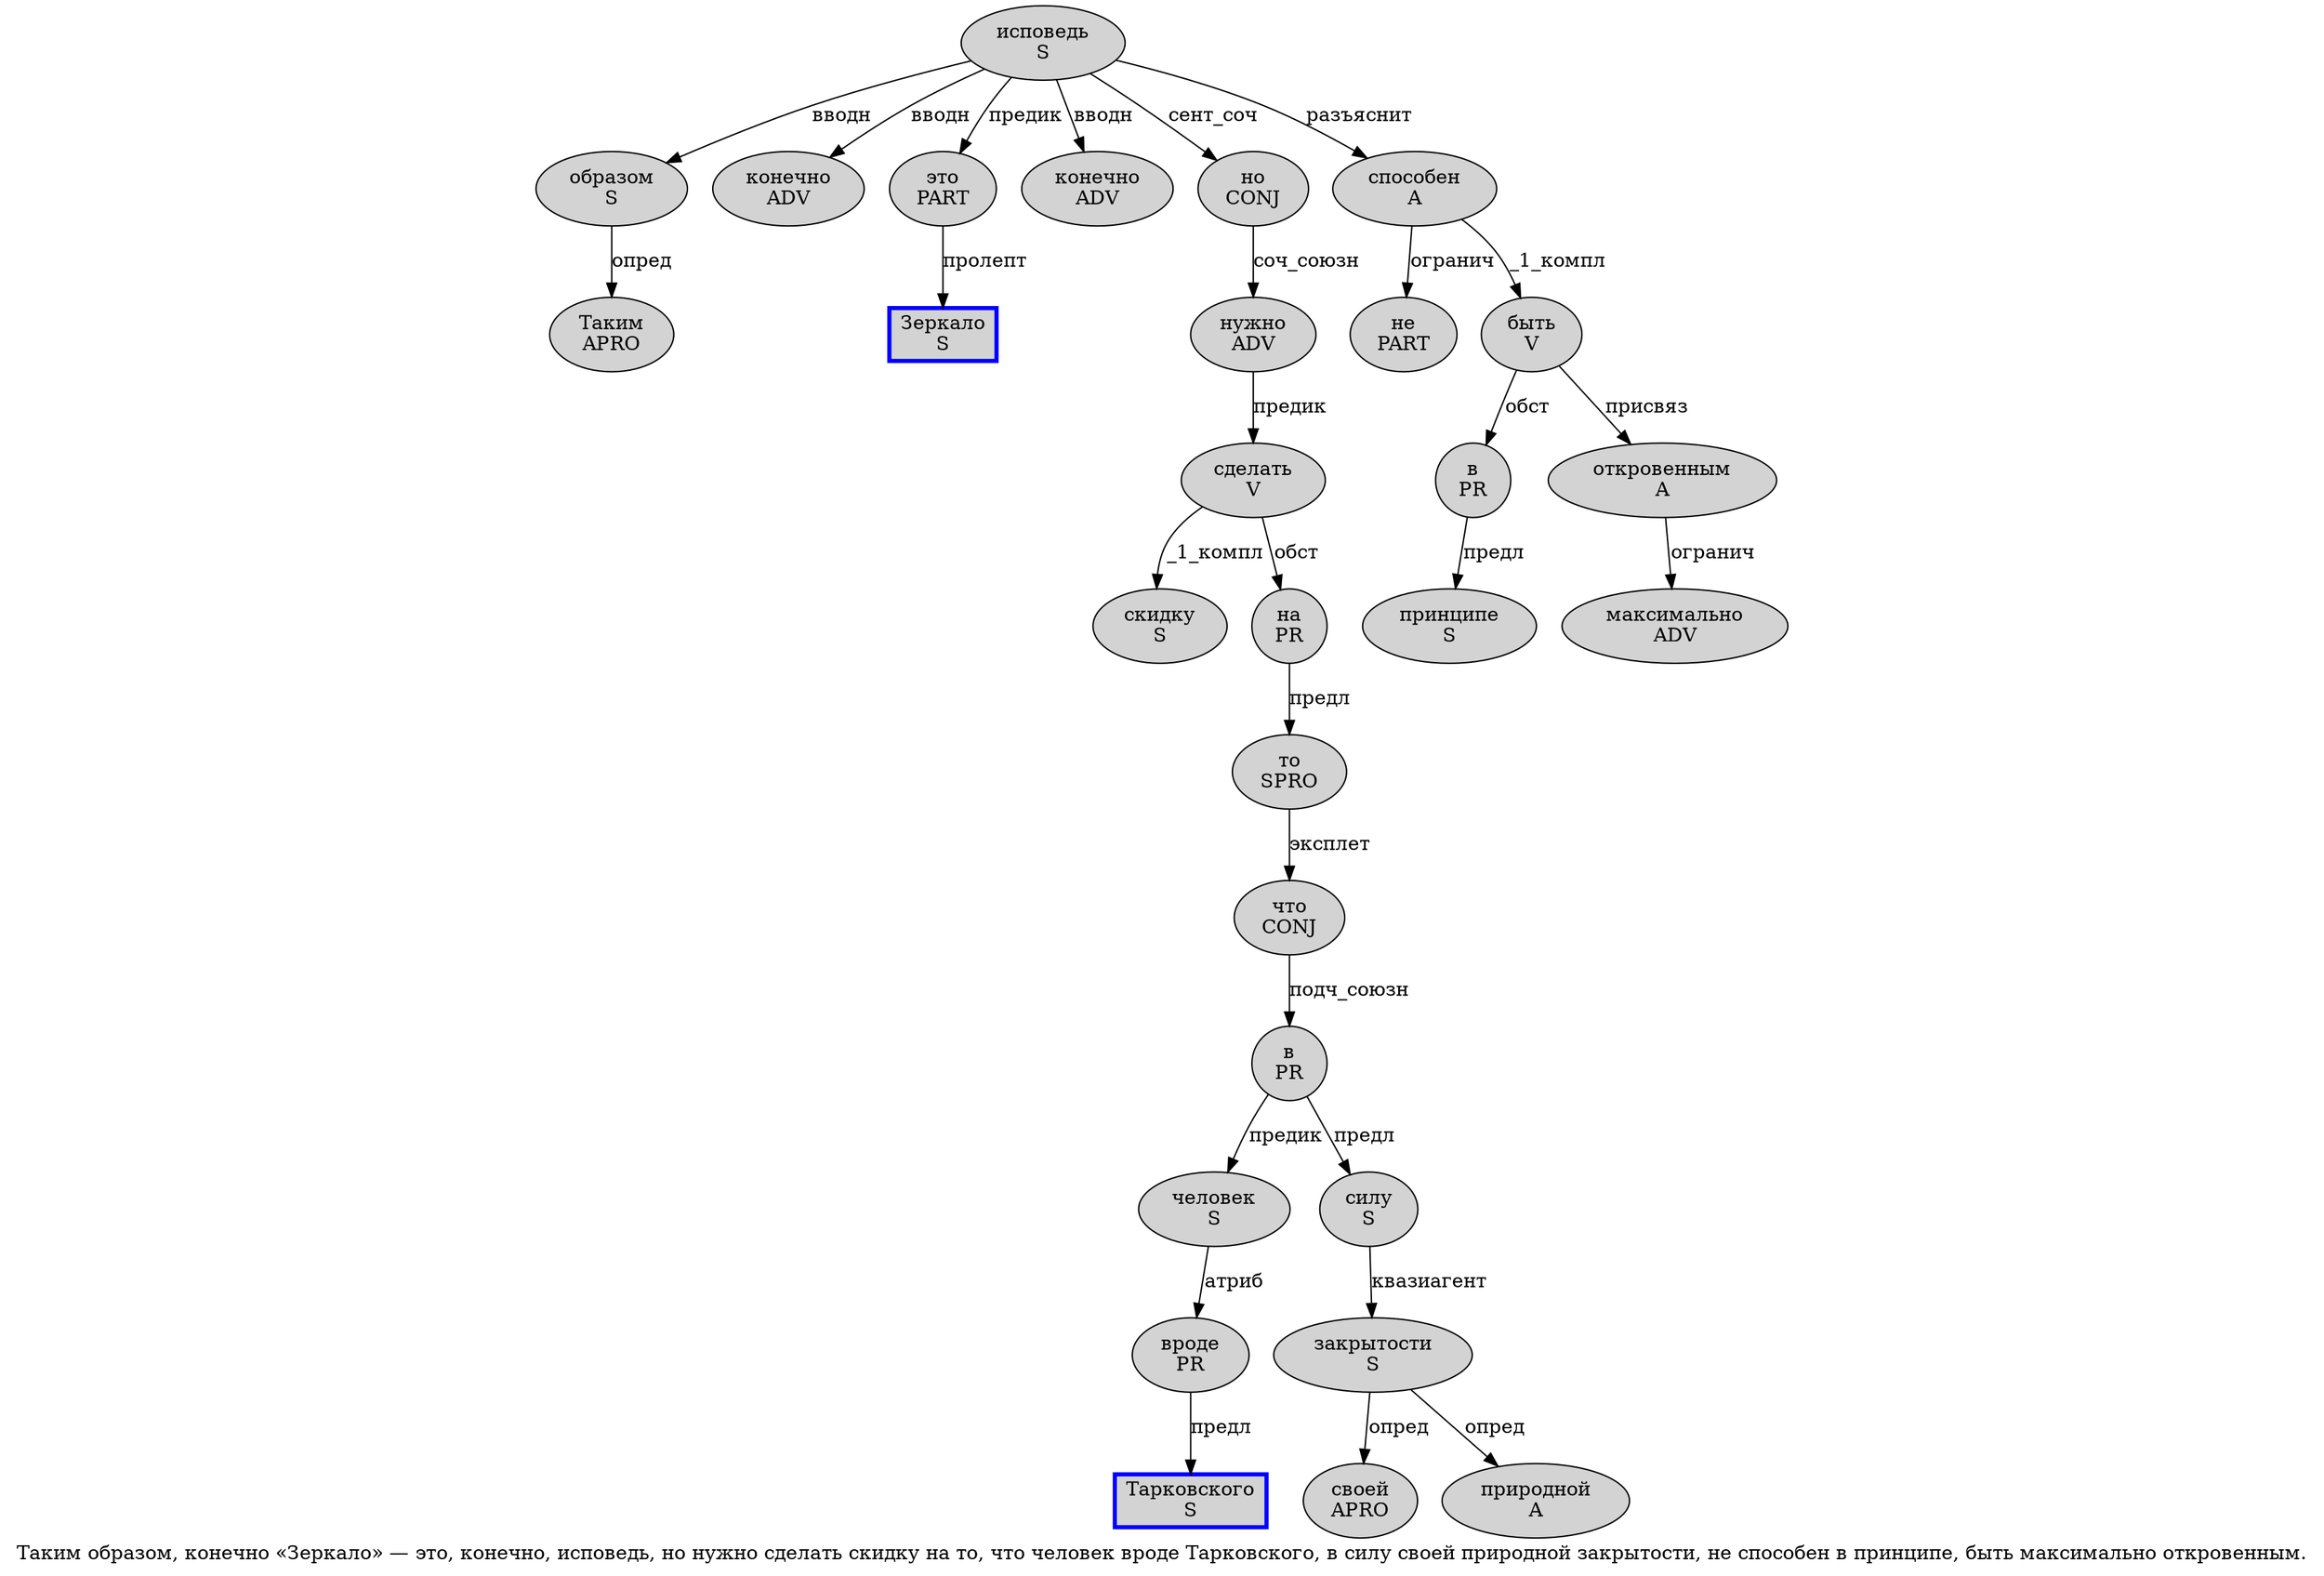 digraph SENTENCE_2054 {
	graph [label="Таким образом, конечно «Зеркало» — это, конечно, исповедь, но нужно сделать скидку на то, что человек вроде Тарковского, в силу своей природной закрытости, не способен в принципе, быть максимально откровенным."]
	node [style=filled]
		0 [label="Таким
APRO" color="" fillcolor=lightgray penwidth=1 shape=ellipse]
		1 [label="образом
S" color="" fillcolor=lightgray penwidth=1 shape=ellipse]
		3 [label="конечно
ADV" color="" fillcolor=lightgray penwidth=1 shape=ellipse]
		5 [label="Зеркало
S" color=blue fillcolor=lightgray penwidth=3 shape=box]
		8 [label="это
PART" color="" fillcolor=lightgray penwidth=1 shape=ellipse]
		10 [label="конечно
ADV" color="" fillcolor=lightgray penwidth=1 shape=ellipse]
		12 [label="исповедь
S" color="" fillcolor=lightgray penwidth=1 shape=ellipse]
		14 [label="но
CONJ" color="" fillcolor=lightgray penwidth=1 shape=ellipse]
		15 [label="нужно
ADV" color="" fillcolor=lightgray penwidth=1 shape=ellipse]
		16 [label="сделать
V" color="" fillcolor=lightgray penwidth=1 shape=ellipse]
		17 [label="скидку
S" color="" fillcolor=lightgray penwidth=1 shape=ellipse]
		18 [label="на
PR" color="" fillcolor=lightgray penwidth=1 shape=ellipse]
		19 [label="то
SPRO" color="" fillcolor=lightgray penwidth=1 shape=ellipse]
		21 [label="что
CONJ" color="" fillcolor=lightgray penwidth=1 shape=ellipse]
		22 [label="человек
S" color="" fillcolor=lightgray penwidth=1 shape=ellipse]
		23 [label="вроде
PR" color="" fillcolor=lightgray penwidth=1 shape=ellipse]
		24 [label="Тарковского
S" color=blue fillcolor=lightgray penwidth=3 shape=box]
		26 [label="в
PR" color="" fillcolor=lightgray penwidth=1 shape=ellipse]
		27 [label="силу
S" color="" fillcolor=lightgray penwidth=1 shape=ellipse]
		28 [label="своей
APRO" color="" fillcolor=lightgray penwidth=1 shape=ellipse]
		29 [label="природной
A" color="" fillcolor=lightgray penwidth=1 shape=ellipse]
		30 [label="закрытости
S" color="" fillcolor=lightgray penwidth=1 shape=ellipse]
		32 [label="не
PART" color="" fillcolor=lightgray penwidth=1 shape=ellipse]
		33 [label="способен
A" color="" fillcolor=lightgray penwidth=1 shape=ellipse]
		34 [label="в
PR" color="" fillcolor=lightgray penwidth=1 shape=ellipse]
		35 [label="принципе
S" color="" fillcolor=lightgray penwidth=1 shape=ellipse]
		37 [label="быть
V" color="" fillcolor=lightgray penwidth=1 shape=ellipse]
		38 [label="максимально
ADV" color="" fillcolor=lightgray penwidth=1 shape=ellipse]
		39 [label="откровенным
A" color="" fillcolor=lightgray penwidth=1 shape=ellipse]
			1 -> 0 [label="опред"]
			22 -> 23 [label="атриб"]
			14 -> 15 [label="соч_союзн"]
			12 -> 1 [label="вводн"]
			12 -> 3 [label="вводн"]
			12 -> 8 [label="предик"]
			12 -> 10 [label="вводн"]
			12 -> 14 [label="сент_соч"]
			12 -> 33 [label="разъяснит"]
			21 -> 26 [label="подч_союзн"]
			27 -> 30 [label="квазиагент"]
			37 -> 34 [label="обст"]
			37 -> 39 [label="присвяз"]
			16 -> 17 [label="_1_компл"]
			16 -> 18 [label="обст"]
			8 -> 5 [label="пролепт"]
			23 -> 24 [label="предл"]
			30 -> 28 [label="опред"]
			30 -> 29 [label="опред"]
			15 -> 16 [label="предик"]
			39 -> 38 [label="огранич"]
			34 -> 35 [label="предл"]
			33 -> 32 [label="огранич"]
			33 -> 37 [label="_1_компл"]
			26 -> 22 [label="предик"]
			26 -> 27 [label="предл"]
			19 -> 21 [label="эксплет"]
			18 -> 19 [label="предл"]
}